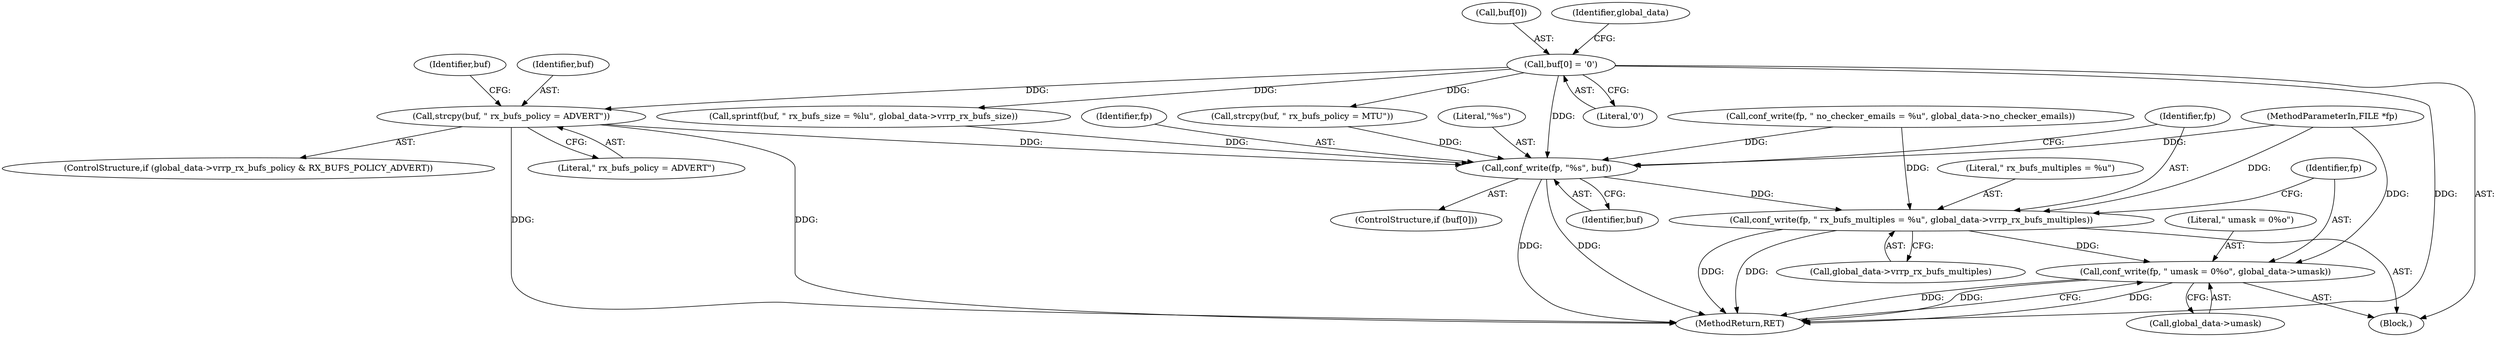 digraph "0_keepalived_c6247a9ef2c7b33244ab1d3aa5d629ec49f0a067@API" {
"1001039" [label="(Call,strcpy(buf, \" rx_bufs_policy = ADVERT\"))"];
"1001018" [label="(Call,buf[0] = '\0')"];
"1001059" [label="(Call,conf_write(fp, \"%s\", buf))"];
"1001063" [label="(Call,conf_write(fp, \" rx_bufs_multiples = %u\", global_data->vrrp_rx_bufs_multiples))"];
"1001069" [label="(Call,conf_write(fp, \" umask = 0%o\", global_data->umask))"];
"1001057" [label="(Identifier,buf)"];
"1001019" [label="(Call,buf[0])"];
"1001022" [label="(Literal,'\0')"];
"1001061" [label="(Literal,\"%s\")"];
"1001039" [label="(Call,strcpy(buf, \" rx_bufs_policy = ADVERT\"))"];
"1001018" [label="(Call,buf[0] = '\0')"];
"1000103" [label="(Block,)"];
"1001059" [label="(Call,conf_write(fp, \"%s\", buf))"];
"1001055" [label="(ControlStructure,if (buf[0]))"];
"1001041" [label="(Literal,\" rx_bufs_policy = ADVERT\")"];
"1001065" [label="(Literal,\" rx_bufs_multiples = %u\")"];
"1001064" [label="(Identifier,fp)"];
"1001063" [label="(Call,conf_write(fp, \" rx_bufs_multiples = %u\", global_data->vrrp_rx_bufs_multiples))"];
"1001026" [label="(Identifier,global_data)"];
"1001075" [label="(MethodReturn,RET)"];
"1000101" [label="(MethodParameterIn,FILE *fp)"];
"1001072" [label="(Call,global_data->umask)"];
"1001060" [label="(Identifier,fp)"];
"1001069" [label="(Call,conf_write(fp, \" umask = 0%o\", global_data->umask))"];
"1001071" [label="(Literal,\" umask = 0%o\")"];
"1001033" [label="(ControlStructure,if (global_data->vrrp_rx_bufs_policy & RX_BUFS_POLICY_ADVERT))"];
"1001062" [label="(Identifier,buf)"];
"1001012" [label="(Call,conf_write(fp, \" no_checker_emails = %u\", global_data->no_checker_emails))"];
"1001066" [label="(Call,global_data->vrrp_rx_bufs_multiples)"];
"1001070" [label="(Identifier,fp)"];
"1001049" [label="(Call,sprintf(buf, \" rx_bufs_size = %lu\", global_data->vrrp_rx_bufs_size))"];
"1001029" [label="(Call,strcpy(buf, \" rx_bufs_policy = MTU\"))"];
"1001040" [label="(Identifier,buf)"];
"1001039" -> "1001033"  [label="AST: "];
"1001039" -> "1001041"  [label="CFG: "];
"1001040" -> "1001039"  [label="AST: "];
"1001041" -> "1001039"  [label="AST: "];
"1001057" -> "1001039"  [label="CFG: "];
"1001039" -> "1001075"  [label="DDG: "];
"1001039" -> "1001075"  [label="DDG: "];
"1001018" -> "1001039"  [label="DDG: "];
"1001039" -> "1001059"  [label="DDG: "];
"1001018" -> "1000103"  [label="AST: "];
"1001018" -> "1001022"  [label="CFG: "];
"1001019" -> "1001018"  [label="AST: "];
"1001022" -> "1001018"  [label="AST: "];
"1001026" -> "1001018"  [label="CFG: "];
"1001018" -> "1001075"  [label="DDG: "];
"1001018" -> "1001029"  [label="DDG: "];
"1001018" -> "1001049"  [label="DDG: "];
"1001018" -> "1001059"  [label="DDG: "];
"1001059" -> "1001055"  [label="AST: "];
"1001059" -> "1001062"  [label="CFG: "];
"1001060" -> "1001059"  [label="AST: "];
"1001061" -> "1001059"  [label="AST: "];
"1001062" -> "1001059"  [label="AST: "];
"1001064" -> "1001059"  [label="CFG: "];
"1001059" -> "1001075"  [label="DDG: "];
"1001059" -> "1001075"  [label="DDG: "];
"1001012" -> "1001059"  [label="DDG: "];
"1000101" -> "1001059"  [label="DDG: "];
"1001049" -> "1001059"  [label="DDG: "];
"1001029" -> "1001059"  [label="DDG: "];
"1001059" -> "1001063"  [label="DDG: "];
"1001063" -> "1000103"  [label="AST: "];
"1001063" -> "1001066"  [label="CFG: "];
"1001064" -> "1001063"  [label="AST: "];
"1001065" -> "1001063"  [label="AST: "];
"1001066" -> "1001063"  [label="AST: "];
"1001070" -> "1001063"  [label="CFG: "];
"1001063" -> "1001075"  [label="DDG: "];
"1001063" -> "1001075"  [label="DDG: "];
"1001012" -> "1001063"  [label="DDG: "];
"1000101" -> "1001063"  [label="DDG: "];
"1001063" -> "1001069"  [label="DDG: "];
"1001069" -> "1000103"  [label="AST: "];
"1001069" -> "1001072"  [label="CFG: "];
"1001070" -> "1001069"  [label="AST: "];
"1001071" -> "1001069"  [label="AST: "];
"1001072" -> "1001069"  [label="AST: "];
"1001075" -> "1001069"  [label="CFG: "];
"1001069" -> "1001075"  [label="DDG: "];
"1001069" -> "1001075"  [label="DDG: "];
"1001069" -> "1001075"  [label="DDG: "];
"1000101" -> "1001069"  [label="DDG: "];
}
